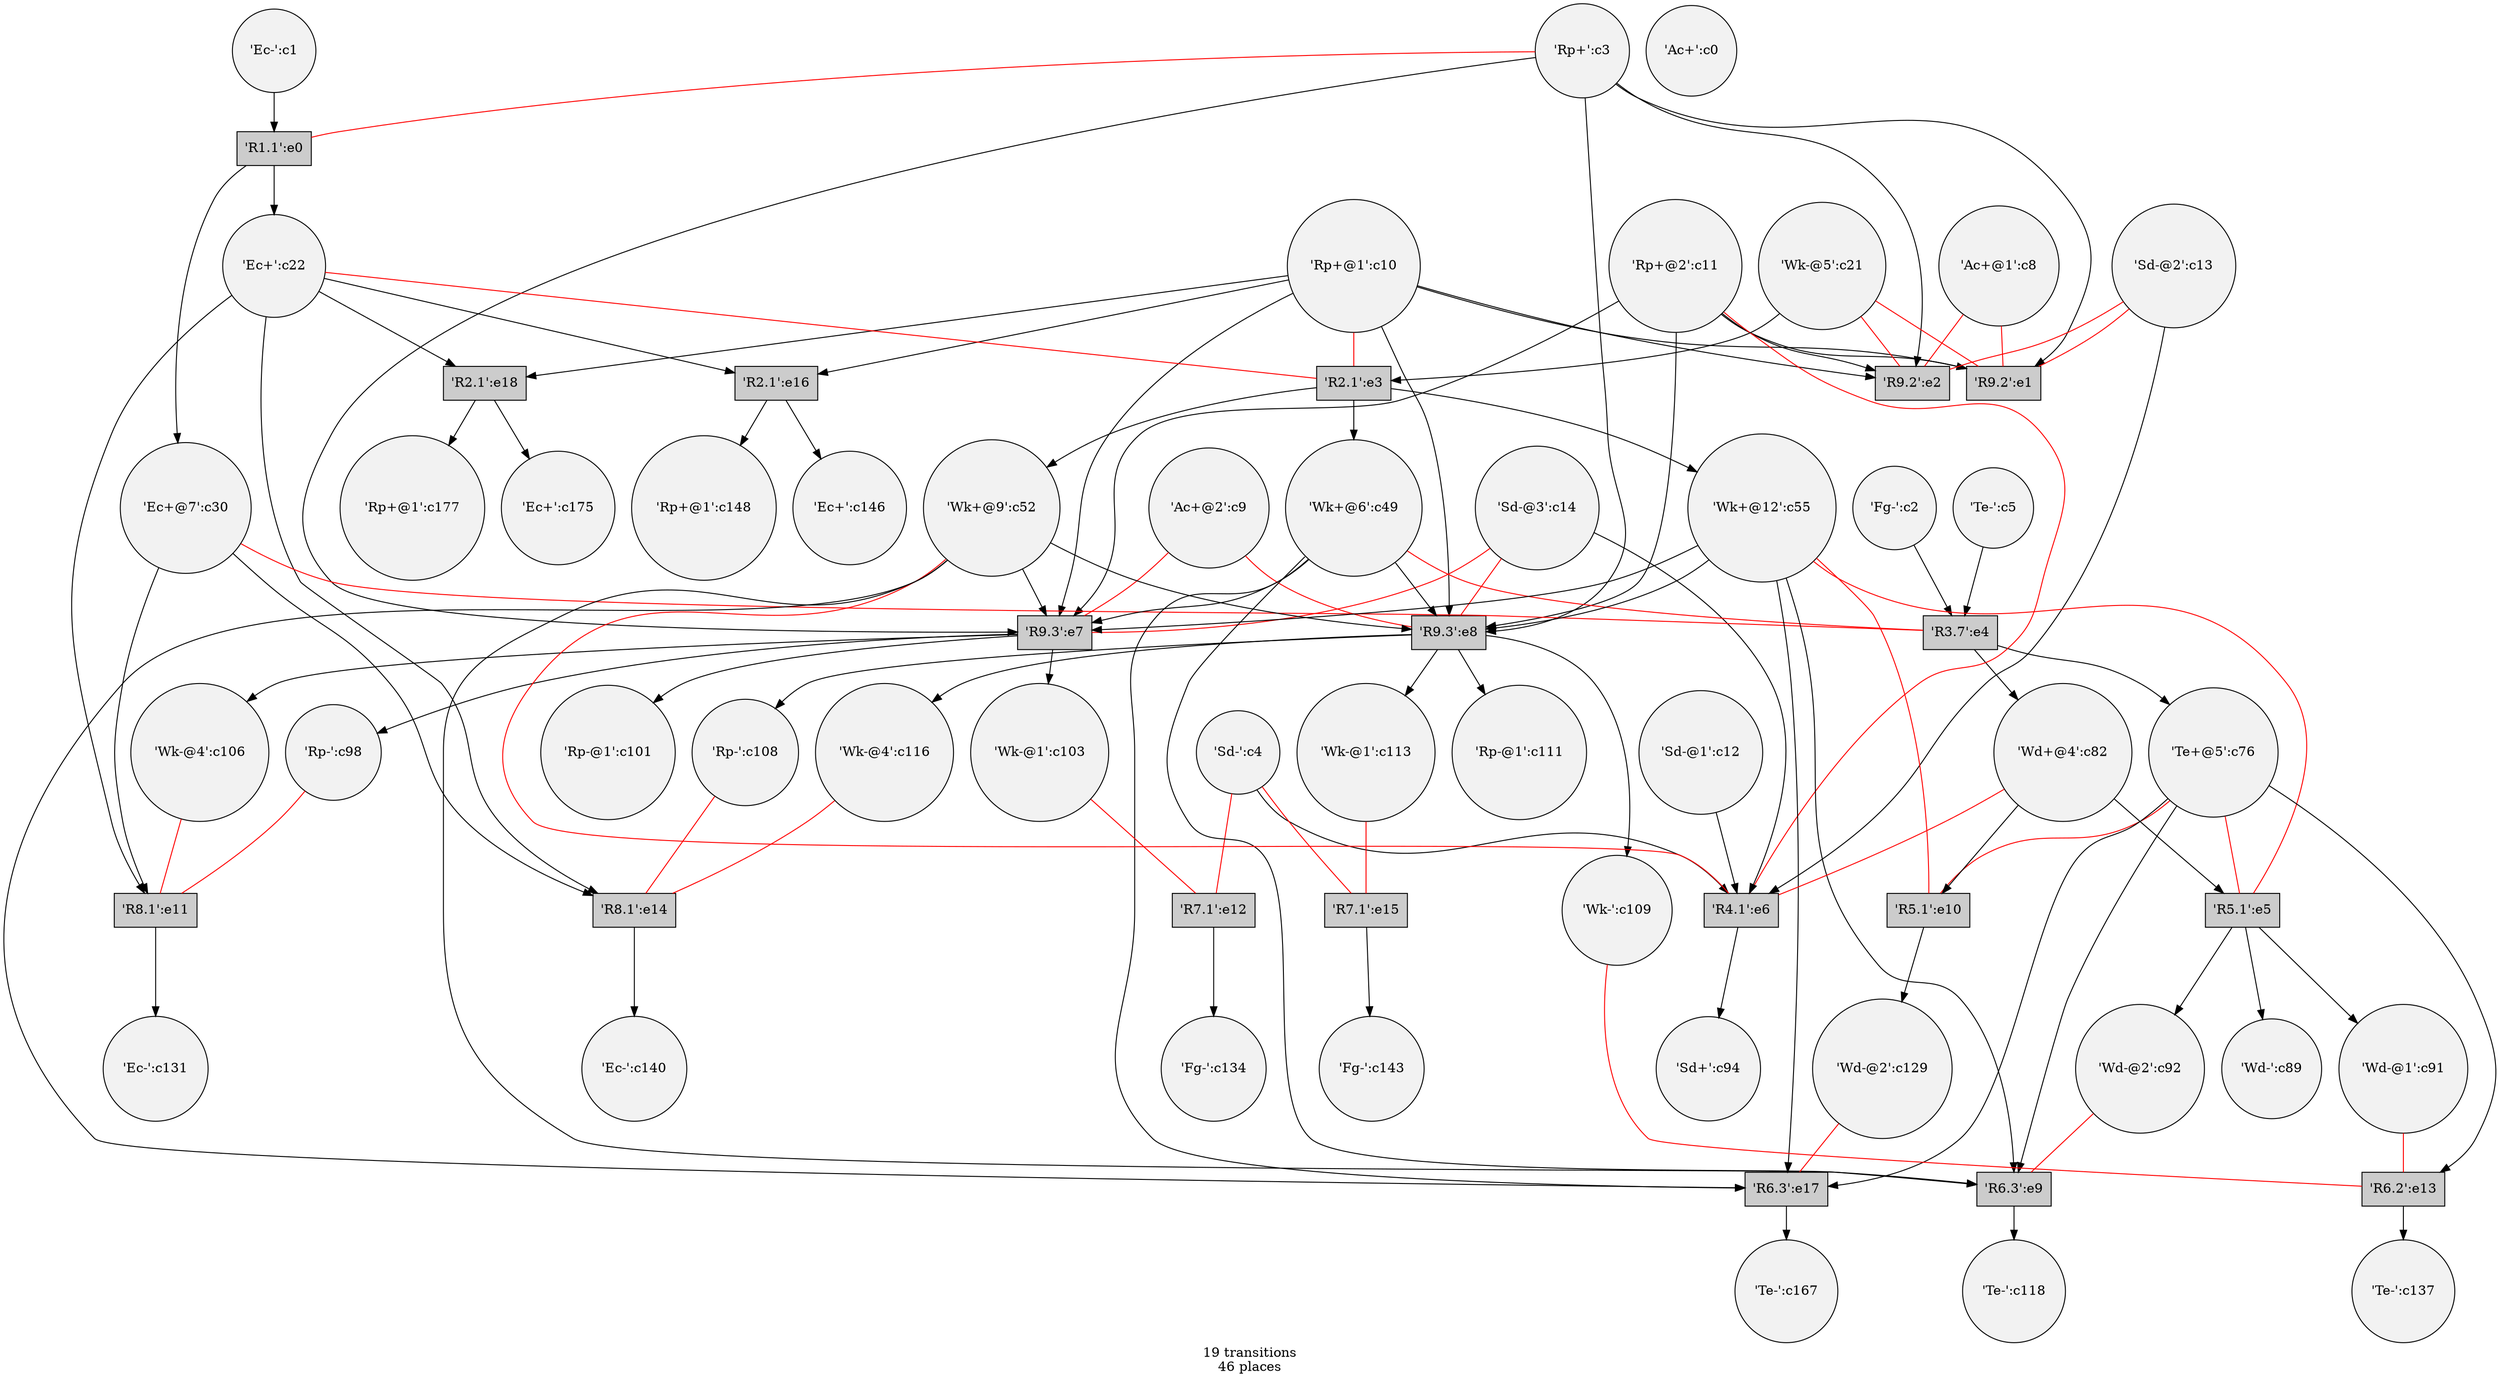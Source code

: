 digraph {
	/* transitions */
	node	[shape=box style=filled fillcolor=gray80];
	t140428728302416 [label="'R1.1':e0"];
	t140428728302480 [label="'R9.2':e1"];
	t140428728302544 [label="'R9.2':e2"];
	t140428728302608 [label="'R2.1':e3"];
	t140428728302672 [label="'R3.7':e4"];
	t140428728302800 [label="'R5.1':e5"];
	t140428728302864 [label="'R4.1':e6"];
	t140428728302928 [label="'R9.3':e7"];
	t140428728302992 [label="'R9.3':e8"];
	t140428728302736 [label="'R6.3':e9"];
	t140428728303056 [label="'R5.1':e10"];
	t140428728303120 [label="'R8.1':e11"];
	t140428728303184 [label="'R7.1':e12"];
	t140428728303248 [label="'R6.2':e13"];
	t140428728303312 [label="'R8.1':e14"];
	t140428728303376 [label="'R7.1':e15"];
	t140428728303440 [label="'R2.1':e16"];
	t140428728303504 [label="'R6.3':e17"];
	t140428728303568 [label="'R2.1':e18"];

	/* places, flow and context relations */
	node	[shape=circle fillcolor=gray95];
	p140428729063824 [label="'Ac+':c0"];

	p140428729063888 [label="'Ec-':c1"];
	p140428729063888 -> t140428728302416;

	p140428729063952 [label="'Fg-':c2"];
	p140428729063952 -> t140428728302672;

	p140428729064016 [label="'Rp+':c3"];
	p140428729064016 -> t140428728302928;
	p140428729064016 -> t140428728302480;
	p140428729064016 -> t140428728302992;
	p140428729064016 -> t140428728302544;
	p140428729064016 -> t140428728302416 [arrowhead=none color=red];

	p140428729064080 [label="'Sd-':c4"];
	p140428729064080 -> t140428728302864;
	p140428729064080 -> t140428728303376 [arrowhead=none color=red];
	p140428729064080 -> t140428728303184 [arrowhead=none color=red];

	p140428729064208 [label="'Te-':c5"];
	p140428729064208 -> t140428728302672;

	p140428729064400 [label="'Ac+@1':c8"];
	p140428729064400 -> t140428728302480 [arrowhead=none color=red];
	p140428729064400 -> t140428728302544 [arrowhead=none color=red];

	p140428729064144 [label="'Ac+@2':c9"];
	p140428729064144 -> t140428728302992 [arrowhead=none color=red];
	p140428729064144 -> t140428728302928 [arrowhead=none color=red];

	p140428729064464 [label="'Rp+@1':c10"];
	p140428729064464 -> t140428728303568;
	p140428729064464 -> t140428728303440;
	p140428729064464 -> t140428728302928;
	p140428729064464 -> t140428728302480;
	p140428729064464 -> t140428728302992;
	p140428729064464 -> t140428728302544;
	p140428729064464 -> t140428728302608 [arrowhead=none color=red];

	p140428729064528 [label="'Rp+@2':c11"];
	p140428729064528 -> t140428728302928;
	p140428729064528 -> t140428728302480;
	p140428729064528 -> t140428728302992;
	p140428729064528 -> t140428728302544;
	p140428729064528 -> t140428728302864 [arrowhead=none color=red];

	p140428729064592 [label="'Sd-@1':c12"];
	p140428729064592 -> t140428728302864;

	p140428729064656 [label="'Sd-@2':c13"];
	p140428729064656 -> t140428728302864;
	p140428729064656 -> t140428728302480 [arrowhead=none color=red];
	p140428729064656 -> t140428728302544 [arrowhead=none color=red];

	p140428729064720 [label="'Sd-@3':c14"];
	p140428729064720 -> t140428728302864;
	p140428729064720 -> t140428728302992 [arrowhead=none color=red];
	p140428729064720 -> t140428728302928 [arrowhead=none color=red];

	p140428729065168 [label="'Wk-@5':c21"];
	p140428729065168 -> t140428728302608;
	p140428729065168 -> t140428728302480 [arrowhead=none color=red];
	p140428729065168 -> t140428728302544 [arrowhead=none color=red];

	p140428729065232 [label="'Ec+':c22"];
	t140428728302416 -> p140428729065232;
	p140428729065232 -> t140428728303120;
	p140428729065232 -> t140428728303568;
	p140428729065232 -> t140428728303440;
	p140428729065232 -> t140428728303312;
	p140428729065232 -> t140428728302608 [arrowhead=none color=red];

	p140428728590672 [label="'Ec+@7':c30"];
	t140428728302416 -> p140428728590672;
	p140428728590672 -> t140428728303120;
	p140428728590672 -> t140428728303312;
	p140428728590672 -> t140428728302672 [arrowhead=none color=red];

	p140428728591888 [label="'Wk+@6':c49"];
	t140428728302608 -> p140428728591888;
	p140428728591888 -> t140428728302928;
	p140428728591888 -> t140428728302992;
	p140428728591888 -> t140428728302736;
	p140428728591888 -> t140428728303504;
	p140428728591888 -> t140428728302672 [arrowhead=none color=red];

	p140428728592080 [label="'Wk+@9':c52"];
	t140428728302608 -> p140428728592080;
	p140428728592080 -> t140428728302928;
	p140428728592080 -> t140428728302736;
	p140428728592080 -> t140428728302992;
	p140428728592080 -> t140428728303504;
	p140428728592080 -> t140428728302864 [arrowhead=none color=red];

	p140428728592272 [label="'Wk+@12':c55"];
	t140428728302608 -> p140428728592272;
	p140428728592272 -> t140428728302928;
	p140428728592272 -> t140428728302992;
	p140428728592272 -> t140428728302736;
	p140428728592272 -> t140428728303504;
	p140428728592272 -> t140428728303056 [arrowhead=none color=red];
	p140428728592272 -> t140428728302800 [arrowhead=none color=red];

	p140428728593616 [label="'Te+@5':c76"];
	t140428728302672 -> p140428728593616;
	p140428728593616 -> t140428728302736;
	p140428728593616 -> t140428728303504;
	p140428728593616 -> t140428728303248;
	p140428728593616 -> t140428728303056 [arrowhead=none color=red];
	p140428728593616 -> t140428728302800 [arrowhead=none color=red];

	p140428728594000 [label="'Wd+@4':c82"];
	t140428728302672 -> p140428728594000;
	p140428728594000 -> t140428728303056;
	p140428728594000 -> t140428728302800;
	p140428728594000 -> t140428728302864 [arrowhead=none color=red];

	p140428728705104 [label="'Wd-':c89"];
	t140428728302800 -> p140428728705104;

	p140428728705232 [label="'Wd-@1':c91"];
	t140428728302800 -> p140428728705232;
	p140428728705232 -> t140428728303248 [arrowhead=none color=red];

	p140428728705296 [label="'Wd-@2':c92"];
	t140428728302800 -> p140428728705296;
	p140428728705296 -> t140428728302736 [arrowhead=none color=red];

	p140428728705424 [label="'Sd+':c94"];
	t140428728302864 -> p140428728705424;

	p140428728705680 [label="'Rp-':c98"];
	t140428728302928 -> p140428728705680;
	p140428728705680 -> t140428728303120 [arrowhead=none color=red];

	p140428728705872 [label="'Rp-@1':c101"];
	t140428728302928 -> p140428728705872;

	p140428728706000 [label="'Wk-@1':c103"];
	t140428728302928 -> p140428728706000;
	p140428728706000 -> t140428728303184 [arrowhead=none color=red];

	p140428728706192 [label="'Wk-@4':c106"];
	t140428728302928 -> p140428728706192;
	p140428728706192 -> t140428728303120 [arrowhead=none color=red];

	p140428728706320 [label="'Rp-':c108"];
	t140428728302992 -> p140428728706320;
	p140428728706320 -> t140428728303312 [arrowhead=none color=red];

	p140428728706384 [label="'Wk-':c109"];
	t140428728302992 -> p140428728706384;
	p140428728706384 -> t140428728303248 [arrowhead=none color=red];

	p140428728706512 [label="'Rp-@1':c111"];
	t140428728302992 -> p140428728706512;

	p140428728706640 [label="'Wk-@1':c113"];
	t140428728302992 -> p140428728706640;
	p140428728706640 -> t140428728303376 [arrowhead=none color=red];

	p140428728706832 [label="'Wk-@4':c116"];
	t140428728302992 -> p140428728706832;
	p140428728706832 -> t140428728303312 [arrowhead=none color=red];

	p140428728706960 [label="'Te-':c118"];
	t140428728302736 -> p140428728706960;

	p140428728707664 [label="'Wd-@2':c129"];
	t140428728303056 -> p140428728707664;
	p140428728707664 -> t140428728303504 [arrowhead=none color=red];

	p140428728707792 [label="'Ec-':c131"];
	t140428728303120 -> p140428728707792;

	p140428728707984 [label="'Fg-':c134"];
	t140428728303184 -> p140428728707984;

	p140428728708176 [label="'Te-':c137"];
	t140428728303248 -> p140428728708176;

	p140428728708368 [label="'Ec-':c140"];
	t140428728303312 -> p140428728708368;

	p140428728708560 [label="'Fg-':c143"];
	t140428728303376 -> p140428728708560;

	p140428728708752 [label="'Ec+':c146"];
	t140428728303440 -> p140428728708752;

	p140428728708880 [label="'Rp+@1':c148"];
	t140428728303440 -> p140428728708880;

	p140428728300560 [label="'Te-':c167"];
	t140428728303504 -> p140428728300560;

	p140428728301072 [label="'Ec+':c175"];
	t140428728303568 -> p140428728301072;

	p140428728301200 [label="'Rp+@1':c177"];
	t140428728303568 -> p140428728301200;

	graph [label="19 transitions\n46 places"];
}

